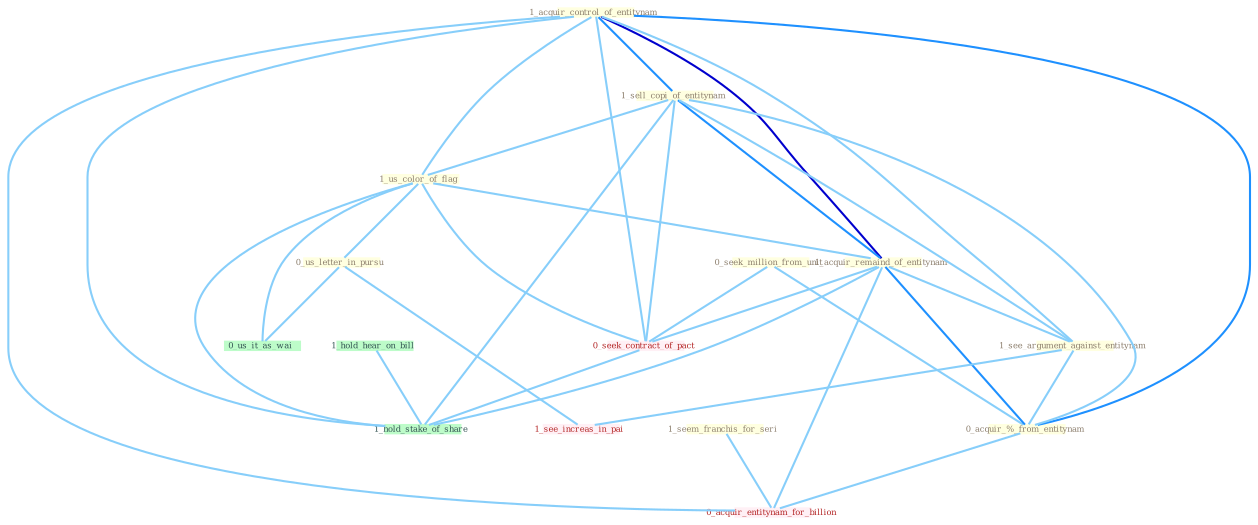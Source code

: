 Graph G{ 
    node
    [shape=polygon,style=filled,width=.5,height=.06,color="#BDFCC9",fixedsize=true,fontsize=4,
    fontcolor="#2f4f4f"];
    {node
    [color="#ffffe0", fontcolor="#8b7d6b"] "1_acquir_control_of_entitynam " "0_seek_million_from_unit " "1_seem_franchis_for_seri " "1_sell_copi_of_entitynam " "1_us_color_of_flag " "1_acquir_remaind_of_entitynam " "1_see_argument_against_entitynam " "0_acquir_%_from_entitynam " "0_us_letter_in_pursu "}
{node [color="#fff0f5", fontcolor="#b22222"] "0_seek_contract_of_pact " "0_acquir_entitynam_for_billion " "1_see_increas_in_pai "}
edge [color="#B0E2FF"];

	"1_acquir_control_of_entitynam " -- "1_sell_copi_of_entitynam " [w="2", color="#1e90ff" , len=0.8];
	"1_acquir_control_of_entitynam " -- "1_us_color_of_flag " [w="1", color="#87cefa" ];
	"1_acquir_control_of_entitynam " -- "1_acquir_remaind_of_entitynam " [w="3", color="#0000cd" , len=0.6];
	"1_acquir_control_of_entitynam " -- "1_see_argument_against_entitynam " [w="1", color="#87cefa" ];
	"1_acquir_control_of_entitynam " -- "0_acquir_%_from_entitynam " [w="2", color="#1e90ff" , len=0.8];
	"1_acquir_control_of_entitynam " -- "0_seek_contract_of_pact " [w="1", color="#87cefa" ];
	"1_acquir_control_of_entitynam " -- "0_acquir_entitynam_for_billion " [w="1", color="#87cefa" ];
	"1_acquir_control_of_entitynam " -- "1_hold_stake_of_share " [w="1", color="#87cefa" ];
	"0_seek_million_from_unit " -- "0_acquir_%_from_entitynam " [w="1", color="#87cefa" ];
	"0_seek_million_from_unit " -- "0_seek_contract_of_pact " [w="1", color="#87cefa" ];
	"1_seem_franchis_for_seri " -- "0_acquir_entitynam_for_billion " [w="1", color="#87cefa" ];
	"1_sell_copi_of_entitynam " -- "1_us_color_of_flag " [w="1", color="#87cefa" ];
	"1_sell_copi_of_entitynam " -- "1_acquir_remaind_of_entitynam " [w="2", color="#1e90ff" , len=0.8];
	"1_sell_copi_of_entitynam " -- "1_see_argument_against_entitynam " [w="1", color="#87cefa" ];
	"1_sell_copi_of_entitynam " -- "0_acquir_%_from_entitynam " [w="1", color="#87cefa" ];
	"1_sell_copi_of_entitynam " -- "0_seek_contract_of_pact " [w="1", color="#87cefa" ];
	"1_sell_copi_of_entitynam " -- "1_hold_stake_of_share " [w="1", color="#87cefa" ];
	"1_us_color_of_flag " -- "1_acquir_remaind_of_entitynam " [w="1", color="#87cefa" ];
	"1_us_color_of_flag " -- "0_us_letter_in_pursu " [w="1", color="#87cefa" ];
	"1_us_color_of_flag " -- "0_seek_contract_of_pact " [w="1", color="#87cefa" ];
	"1_us_color_of_flag " -- "0_us_it_as_wai " [w="1", color="#87cefa" ];
	"1_us_color_of_flag " -- "1_hold_stake_of_share " [w="1", color="#87cefa" ];
	"1_acquir_remaind_of_entitynam " -- "1_see_argument_against_entitynam " [w="1", color="#87cefa" ];
	"1_acquir_remaind_of_entitynam " -- "0_acquir_%_from_entitynam " [w="2", color="#1e90ff" , len=0.8];
	"1_acquir_remaind_of_entitynam " -- "0_seek_contract_of_pact " [w="1", color="#87cefa" ];
	"1_acquir_remaind_of_entitynam " -- "0_acquir_entitynam_for_billion " [w="1", color="#87cefa" ];
	"1_acquir_remaind_of_entitynam " -- "1_hold_stake_of_share " [w="1", color="#87cefa" ];
	"1_see_argument_against_entitynam " -- "0_acquir_%_from_entitynam " [w="1", color="#87cefa" ];
	"1_see_argument_against_entitynam " -- "1_see_increas_in_pai " [w="1", color="#87cefa" ];
	"0_acquir_%_from_entitynam " -- "0_acquir_entitynam_for_billion " [w="1", color="#87cefa" ];
	"0_us_letter_in_pursu " -- "0_us_it_as_wai " [w="1", color="#87cefa" ];
	"0_us_letter_in_pursu " -- "1_see_increas_in_pai " [w="1", color="#87cefa" ];
	"0_seek_contract_of_pact " -- "1_hold_stake_of_share " [w="1", color="#87cefa" ];
	"1_hold_hear_on_bill " -- "1_hold_stake_of_share " [w="1", color="#87cefa" ];
}